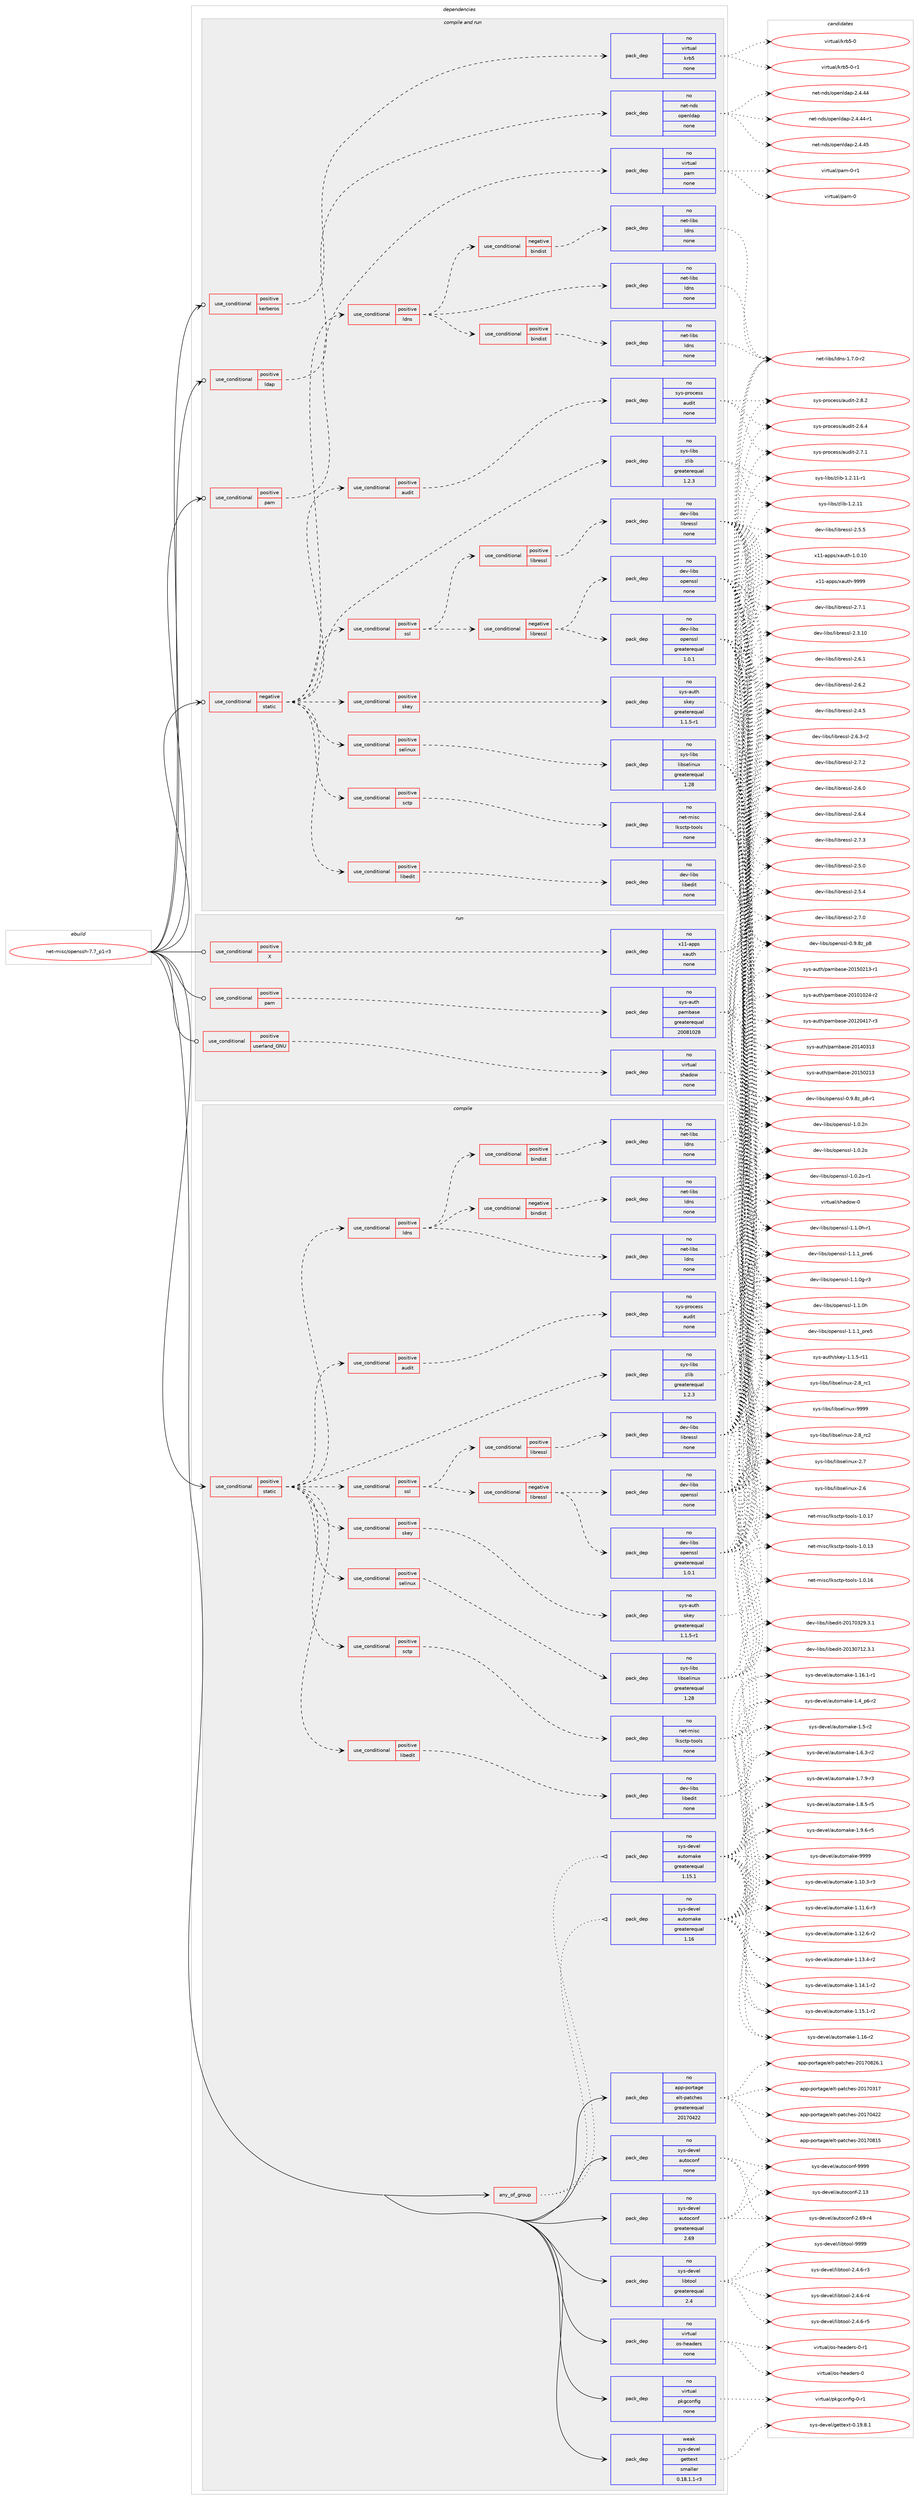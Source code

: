 digraph prolog {

# *************
# Graph options
# *************

newrank=true;
concentrate=true;
compound=true;
graph [rankdir=LR,fontname=Helvetica,fontsize=10,ranksep=1.5];#, ranksep=2.5, nodesep=0.2];
edge  [arrowhead=vee];
node  [fontname=Helvetica,fontsize=10];

# **********
# The ebuild
# **********

subgraph cluster_leftcol {
color=gray;
rank=same;
label=<<i>ebuild</i>>;
id [label="net-misc/openssh-7.7_p1-r3", color=red, width=4, href="../net-misc/openssh-7.7_p1-r3.svg"];
}

# ****************
# The dependencies
# ****************

subgraph cluster_midcol {
color=gray;
label=<<i>dependencies</i>>;
subgraph cluster_compile {
fillcolor="#eeeeee";
style=filled;
label=<<i>compile</i>>;
subgraph any40 {
dependency1139 [label=<<TABLE BORDER="0" CELLBORDER="1" CELLSPACING="0" CELLPADDING="4"><TR><TD CELLPADDING="10">any_of_group</TD></TR></TABLE>>, shape=none, color=red];subgraph pack908 {
dependency1140 [label=<<TABLE BORDER="0" CELLBORDER="1" CELLSPACING="0" CELLPADDING="4" WIDTH="220"><TR><TD ROWSPAN="6" CELLPADDING="30">pack_dep</TD></TR><TR><TD WIDTH="110">no</TD></TR><TR><TD>sys-devel</TD></TR><TR><TD>automake</TD></TR><TR><TD>greaterequal</TD></TR><TR><TD>1.16</TD></TR></TABLE>>, shape=none, color=blue];
}
dependency1139:e -> dependency1140:w [weight=20,style="dotted",arrowhead="oinv"];
subgraph pack909 {
dependency1141 [label=<<TABLE BORDER="0" CELLBORDER="1" CELLSPACING="0" CELLPADDING="4" WIDTH="220"><TR><TD ROWSPAN="6" CELLPADDING="30">pack_dep</TD></TR><TR><TD WIDTH="110">no</TD></TR><TR><TD>sys-devel</TD></TR><TR><TD>automake</TD></TR><TR><TD>greaterequal</TD></TR><TR><TD>1.15.1</TD></TR></TABLE>>, shape=none, color=blue];
}
dependency1139:e -> dependency1141:w [weight=20,style="dotted",arrowhead="oinv"];
}
id:e -> dependency1139:w [weight=20,style="solid",arrowhead="vee"];
subgraph cond192 {
dependency1142 [label=<<TABLE BORDER="0" CELLBORDER="1" CELLSPACING="0" CELLPADDING="4"><TR><TD ROWSPAN="3" CELLPADDING="10">use_conditional</TD></TR><TR><TD>positive</TD></TR><TR><TD>static</TD></TR></TABLE>>, shape=none, color=red];
subgraph cond193 {
dependency1143 [label=<<TABLE BORDER="0" CELLBORDER="1" CELLSPACING="0" CELLPADDING="4"><TR><TD ROWSPAN="3" CELLPADDING="10">use_conditional</TD></TR><TR><TD>positive</TD></TR><TR><TD>audit</TD></TR></TABLE>>, shape=none, color=red];
subgraph pack910 {
dependency1144 [label=<<TABLE BORDER="0" CELLBORDER="1" CELLSPACING="0" CELLPADDING="4" WIDTH="220"><TR><TD ROWSPAN="6" CELLPADDING="30">pack_dep</TD></TR><TR><TD WIDTH="110">no</TD></TR><TR><TD>sys-process</TD></TR><TR><TD>audit</TD></TR><TR><TD>none</TD></TR><TR><TD></TD></TR></TABLE>>, shape=none, color=blue];
}
dependency1143:e -> dependency1144:w [weight=20,style="dashed",arrowhead="vee"];
}
dependency1142:e -> dependency1143:w [weight=20,style="dashed",arrowhead="vee"];
subgraph cond194 {
dependency1145 [label=<<TABLE BORDER="0" CELLBORDER="1" CELLSPACING="0" CELLPADDING="4"><TR><TD ROWSPAN="3" CELLPADDING="10">use_conditional</TD></TR><TR><TD>positive</TD></TR><TR><TD>ldns</TD></TR></TABLE>>, shape=none, color=red];
subgraph pack911 {
dependency1146 [label=<<TABLE BORDER="0" CELLBORDER="1" CELLSPACING="0" CELLPADDING="4" WIDTH="220"><TR><TD ROWSPAN="6" CELLPADDING="30">pack_dep</TD></TR><TR><TD WIDTH="110">no</TD></TR><TR><TD>net-libs</TD></TR><TR><TD>ldns</TD></TR><TR><TD>none</TD></TR><TR><TD></TD></TR></TABLE>>, shape=none, color=blue];
}
dependency1145:e -> dependency1146:w [weight=20,style="dashed",arrowhead="vee"];
subgraph cond195 {
dependency1147 [label=<<TABLE BORDER="0" CELLBORDER="1" CELLSPACING="0" CELLPADDING="4"><TR><TD ROWSPAN="3" CELLPADDING="10">use_conditional</TD></TR><TR><TD>negative</TD></TR><TR><TD>bindist</TD></TR></TABLE>>, shape=none, color=red];
subgraph pack912 {
dependency1148 [label=<<TABLE BORDER="0" CELLBORDER="1" CELLSPACING="0" CELLPADDING="4" WIDTH="220"><TR><TD ROWSPAN="6" CELLPADDING="30">pack_dep</TD></TR><TR><TD WIDTH="110">no</TD></TR><TR><TD>net-libs</TD></TR><TR><TD>ldns</TD></TR><TR><TD>none</TD></TR><TR><TD></TD></TR></TABLE>>, shape=none, color=blue];
}
dependency1147:e -> dependency1148:w [weight=20,style="dashed",arrowhead="vee"];
}
dependency1145:e -> dependency1147:w [weight=20,style="dashed",arrowhead="vee"];
subgraph cond196 {
dependency1149 [label=<<TABLE BORDER="0" CELLBORDER="1" CELLSPACING="0" CELLPADDING="4"><TR><TD ROWSPAN="3" CELLPADDING="10">use_conditional</TD></TR><TR><TD>positive</TD></TR><TR><TD>bindist</TD></TR></TABLE>>, shape=none, color=red];
subgraph pack913 {
dependency1150 [label=<<TABLE BORDER="0" CELLBORDER="1" CELLSPACING="0" CELLPADDING="4" WIDTH="220"><TR><TD ROWSPAN="6" CELLPADDING="30">pack_dep</TD></TR><TR><TD WIDTH="110">no</TD></TR><TR><TD>net-libs</TD></TR><TR><TD>ldns</TD></TR><TR><TD>none</TD></TR><TR><TD></TD></TR></TABLE>>, shape=none, color=blue];
}
dependency1149:e -> dependency1150:w [weight=20,style="dashed",arrowhead="vee"];
}
dependency1145:e -> dependency1149:w [weight=20,style="dashed",arrowhead="vee"];
}
dependency1142:e -> dependency1145:w [weight=20,style="dashed",arrowhead="vee"];
subgraph cond197 {
dependency1151 [label=<<TABLE BORDER="0" CELLBORDER="1" CELLSPACING="0" CELLPADDING="4"><TR><TD ROWSPAN="3" CELLPADDING="10">use_conditional</TD></TR><TR><TD>positive</TD></TR><TR><TD>libedit</TD></TR></TABLE>>, shape=none, color=red];
subgraph pack914 {
dependency1152 [label=<<TABLE BORDER="0" CELLBORDER="1" CELLSPACING="0" CELLPADDING="4" WIDTH="220"><TR><TD ROWSPAN="6" CELLPADDING="30">pack_dep</TD></TR><TR><TD WIDTH="110">no</TD></TR><TR><TD>dev-libs</TD></TR><TR><TD>libedit</TD></TR><TR><TD>none</TD></TR><TR><TD></TD></TR></TABLE>>, shape=none, color=blue];
}
dependency1151:e -> dependency1152:w [weight=20,style="dashed",arrowhead="vee"];
}
dependency1142:e -> dependency1151:w [weight=20,style="dashed",arrowhead="vee"];
subgraph cond198 {
dependency1153 [label=<<TABLE BORDER="0" CELLBORDER="1" CELLSPACING="0" CELLPADDING="4"><TR><TD ROWSPAN="3" CELLPADDING="10">use_conditional</TD></TR><TR><TD>positive</TD></TR><TR><TD>sctp</TD></TR></TABLE>>, shape=none, color=red];
subgraph pack915 {
dependency1154 [label=<<TABLE BORDER="0" CELLBORDER="1" CELLSPACING="0" CELLPADDING="4" WIDTH="220"><TR><TD ROWSPAN="6" CELLPADDING="30">pack_dep</TD></TR><TR><TD WIDTH="110">no</TD></TR><TR><TD>net-misc</TD></TR><TR><TD>lksctp-tools</TD></TR><TR><TD>none</TD></TR><TR><TD></TD></TR></TABLE>>, shape=none, color=blue];
}
dependency1153:e -> dependency1154:w [weight=20,style="dashed",arrowhead="vee"];
}
dependency1142:e -> dependency1153:w [weight=20,style="dashed",arrowhead="vee"];
subgraph cond199 {
dependency1155 [label=<<TABLE BORDER="0" CELLBORDER="1" CELLSPACING="0" CELLPADDING="4"><TR><TD ROWSPAN="3" CELLPADDING="10">use_conditional</TD></TR><TR><TD>positive</TD></TR><TR><TD>selinux</TD></TR></TABLE>>, shape=none, color=red];
subgraph pack916 {
dependency1156 [label=<<TABLE BORDER="0" CELLBORDER="1" CELLSPACING="0" CELLPADDING="4" WIDTH="220"><TR><TD ROWSPAN="6" CELLPADDING="30">pack_dep</TD></TR><TR><TD WIDTH="110">no</TD></TR><TR><TD>sys-libs</TD></TR><TR><TD>libselinux</TD></TR><TR><TD>greaterequal</TD></TR><TR><TD>1.28</TD></TR></TABLE>>, shape=none, color=blue];
}
dependency1155:e -> dependency1156:w [weight=20,style="dashed",arrowhead="vee"];
}
dependency1142:e -> dependency1155:w [weight=20,style="dashed",arrowhead="vee"];
subgraph cond200 {
dependency1157 [label=<<TABLE BORDER="0" CELLBORDER="1" CELLSPACING="0" CELLPADDING="4"><TR><TD ROWSPAN="3" CELLPADDING="10">use_conditional</TD></TR><TR><TD>positive</TD></TR><TR><TD>skey</TD></TR></TABLE>>, shape=none, color=red];
subgraph pack917 {
dependency1158 [label=<<TABLE BORDER="0" CELLBORDER="1" CELLSPACING="0" CELLPADDING="4" WIDTH="220"><TR><TD ROWSPAN="6" CELLPADDING="30">pack_dep</TD></TR><TR><TD WIDTH="110">no</TD></TR><TR><TD>sys-auth</TD></TR><TR><TD>skey</TD></TR><TR><TD>greaterequal</TD></TR><TR><TD>1.1.5-r1</TD></TR></TABLE>>, shape=none, color=blue];
}
dependency1157:e -> dependency1158:w [weight=20,style="dashed",arrowhead="vee"];
}
dependency1142:e -> dependency1157:w [weight=20,style="dashed",arrowhead="vee"];
subgraph cond201 {
dependency1159 [label=<<TABLE BORDER="0" CELLBORDER="1" CELLSPACING="0" CELLPADDING="4"><TR><TD ROWSPAN="3" CELLPADDING="10">use_conditional</TD></TR><TR><TD>positive</TD></TR><TR><TD>ssl</TD></TR></TABLE>>, shape=none, color=red];
subgraph cond202 {
dependency1160 [label=<<TABLE BORDER="0" CELLBORDER="1" CELLSPACING="0" CELLPADDING="4"><TR><TD ROWSPAN="3" CELLPADDING="10">use_conditional</TD></TR><TR><TD>negative</TD></TR><TR><TD>libressl</TD></TR></TABLE>>, shape=none, color=red];
subgraph pack918 {
dependency1161 [label=<<TABLE BORDER="0" CELLBORDER="1" CELLSPACING="0" CELLPADDING="4" WIDTH="220"><TR><TD ROWSPAN="6" CELLPADDING="30">pack_dep</TD></TR><TR><TD WIDTH="110">no</TD></TR><TR><TD>dev-libs</TD></TR><TR><TD>openssl</TD></TR><TR><TD>greaterequal</TD></TR><TR><TD>1.0.1</TD></TR></TABLE>>, shape=none, color=blue];
}
dependency1160:e -> dependency1161:w [weight=20,style="dashed",arrowhead="vee"];
subgraph pack919 {
dependency1162 [label=<<TABLE BORDER="0" CELLBORDER="1" CELLSPACING="0" CELLPADDING="4" WIDTH="220"><TR><TD ROWSPAN="6" CELLPADDING="30">pack_dep</TD></TR><TR><TD WIDTH="110">no</TD></TR><TR><TD>dev-libs</TD></TR><TR><TD>openssl</TD></TR><TR><TD>none</TD></TR><TR><TD></TD></TR></TABLE>>, shape=none, color=blue];
}
dependency1160:e -> dependency1162:w [weight=20,style="dashed",arrowhead="vee"];
}
dependency1159:e -> dependency1160:w [weight=20,style="dashed",arrowhead="vee"];
subgraph cond203 {
dependency1163 [label=<<TABLE BORDER="0" CELLBORDER="1" CELLSPACING="0" CELLPADDING="4"><TR><TD ROWSPAN="3" CELLPADDING="10">use_conditional</TD></TR><TR><TD>positive</TD></TR><TR><TD>libressl</TD></TR></TABLE>>, shape=none, color=red];
subgraph pack920 {
dependency1164 [label=<<TABLE BORDER="0" CELLBORDER="1" CELLSPACING="0" CELLPADDING="4" WIDTH="220"><TR><TD ROWSPAN="6" CELLPADDING="30">pack_dep</TD></TR><TR><TD WIDTH="110">no</TD></TR><TR><TD>dev-libs</TD></TR><TR><TD>libressl</TD></TR><TR><TD>none</TD></TR><TR><TD></TD></TR></TABLE>>, shape=none, color=blue];
}
dependency1163:e -> dependency1164:w [weight=20,style="dashed",arrowhead="vee"];
}
dependency1159:e -> dependency1163:w [weight=20,style="dashed",arrowhead="vee"];
}
dependency1142:e -> dependency1159:w [weight=20,style="dashed",arrowhead="vee"];
subgraph pack921 {
dependency1165 [label=<<TABLE BORDER="0" CELLBORDER="1" CELLSPACING="0" CELLPADDING="4" WIDTH="220"><TR><TD ROWSPAN="6" CELLPADDING="30">pack_dep</TD></TR><TR><TD WIDTH="110">no</TD></TR><TR><TD>sys-libs</TD></TR><TR><TD>zlib</TD></TR><TR><TD>greaterequal</TD></TR><TR><TD>1.2.3</TD></TR></TABLE>>, shape=none, color=blue];
}
dependency1142:e -> dependency1165:w [weight=20,style="dashed",arrowhead="vee"];
}
id:e -> dependency1142:w [weight=20,style="solid",arrowhead="vee"];
subgraph pack922 {
dependency1166 [label=<<TABLE BORDER="0" CELLBORDER="1" CELLSPACING="0" CELLPADDING="4" WIDTH="220"><TR><TD ROWSPAN="6" CELLPADDING="30">pack_dep</TD></TR><TR><TD WIDTH="110">no</TD></TR><TR><TD>app-portage</TD></TR><TR><TD>elt-patches</TD></TR><TR><TD>greaterequal</TD></TR><TR><TD>20170422</TD></TR></TABLE>>, shape=none, color=blue];
}
id:e -> dependency1166:w [weight=20,style="solid",arrowhead="vee"];
subgraph pack923 {
dependency1167 [label=<<TABLE BORDER="0" CELLBORDER="1" CELLSPACING="0" CELLPADDING="4" WIDTH="220"><TR><TD ROWSPAN="6" CELLPADDING="30">pack_dep</TD></TR><TR><TD WIDTH="110">no</TD></TR><TR><TD>sys-devel</TD></TR><TR><TD>autoconf</TD></TR><TR><TD>greaterequal</TD></TR><TR><TD>2.69</TD></TR></TABLE>>, shape=none, color=blue];
}
id:e -> dependency1167:w [weight=20,style="solid",arrowhead="vee"];
subgraph pack924 {
dependency1168 [label=<<TABLE BORDER="0" CELLBORDER="1" CELLSPACING="0" CELLPADDING="4" WIDTH="220"><TR><TD ROWSPAN="6" CELLPADDING="30">pack_dep</TD></TR><TR><TD WIDTH="110">no</TD></TR><TR><TD>sys-devel</TD></TR><TR><TD>autoconf</TD></TR><TR><TD>none</TD></TR><TR><TD></TD></TR></TABLE>>, shape=none, color=blue];
}
id:e -> dependency1168:w [weight=20,style="solid",arrowhead="vee"];
subgraph pack925 {
dependency1169 [label=<<TABLE BORDER="0" CELLBORDER="1" CELLSPACING="0" CELLPADDING="4" WIDTH="220"><TR><TD ROWSPAN="6" CELLPADDING="30">pack_dep</TD></TR><TR><TD WIDTH="110">no</TD></TR><TR><TD>sys-devel</TD></TR><TR><TD>libtool</TD></TR><TR><TD>greaterequal</TD></TR><TR><TD>2.4</TD></TR></TABLE>>, shape=none, color=blue];
}
id:e -> dependency1169:w [weight=20,style="solid",arrowhead="vee"];
subgraph pack926 {
dependency1170 [label=<<TABLE BORDER="0" CELLBORDER="1" CELLSPACING="0" CELLPADDING="4" WIDTH="220"><TR><TD ROWSPAN="6" CELLPADDING="30">pack_dep</TD></TR><TR><TD WIDTH="110">no</TD></TR><TR><TD>virtual</TD></TR><TR><TD>os-headers</TD></TR><TR><TD>none</TD></TR><TR><TD></TD></TR></TABLE>>, shape=none, color=blue];
}
id:e -> dependency1170:w [weight=20,style="solid",arrowhead="vee"];
subgraph pack927 {
dependency1171 [label=<<TABLE BORDER="0" CELLBORDER="1" CELLSPACING="0" CELLPADDING="4" WIDTH="220"><TR><TD ROWSPAN="6" CELLPADDING="30">pack_dep</TD></TR><TR><TD WIDTH="110">no</TD></TR><TR><TD>virtual</TD></TR><TR><TD>pkgconfig</TD></TR><TR><TD>none</TD></TR><TR><TD></TD></TR></TABLE>>, shape=none, color=blue];
}
id:e -> dependency1171:w [weight=20,style="solid",arrowhead="vee"];
subgraph pack928 {
dependency1172 [label=<<TABLE BORDER="0" CELLBORDER="1" CELLSPACING="0" CELLPADDING="4" WIDTH="220"><TR><TD ROWSPAN="6" CELLPADDING="30">pack_dep</TD></TR><TR><TD WIDTH="110">weak</TD></TR><TR><TD>sys-devel</TD></TR><TR><TD>gettext</TD></TR><TR><TD>smaller</TD></TR><TR><TD>0.18.1.1-r3</TD></TR></TABLE>>, shape=none, color=blue];
}
id:e -> dependency1172:w [weight=20,style="solid",arrowhead="vee"];
}
subgraph cluster_compileandrun {
fillcolor="#eeeeee";
style=filled;
label=<<i>compile and run</i>>;
subgraph cond204 {
dependency1173 [label=<<TABLE BORDER="0" CELLBORDER="1" CELLSPACING="0" CELLPADDING="4"><TR><TD ROWSPAN="3" CELLPADDING="10">use_conditional</TD></TR><TR><TD>negative</TD></TR><TR><TD>static</TD></TR></TABLE>>, shape=none, color=red];
subgraph cond205 {
dependency1174 [label=<<TABLE BORDER="0" CELLBORDER="1" CELLSPACING="0" CELLPADDING="4"><TR><TD ROWSPAN="3" CELLPADDING="10">use_conditional</TD></TR><TR><TD>positive</TD></TR><TR><TD>audit</TD></TR></TABLE>>, shape=none, color=red];
subgraph pack929 {
dependency1175 [label=<<TABLE BORDER="0" CELLBORDER="1" CELLSPACING="0" CELLPADDING="4" WIDTH="220"><TR><TD ROWSPAN="6" CELLPADDING="30">pack_dep</TD></TR><TR><TD WIDTH="110">no</TD></TR><TR><TD>sys-process</TD></TR><TR><TD>audit</TD></TR><TR><TD>none</TD></TR><TR><TD></TD></TR></TABLE>>, shape=none, color=blue];
}
dependency1174:e -> dependency1175:w [weight=20,style="dashed",arrowhead="vee"];
}
dependency1173:e -> dependency1174:w [weight=20,style="dashed",arrowhead="vee"];
subgraph cond206 {
dependency1176 [label=<<TABLE BORDER="0" CELLBORDER="1" CELLSPACING="0" CELLPADDING="4"><TR><TD ROWSPAN="3" CELLPADDING="10">use_conditional</TD></TR><TR><TD>positive</TD></TR><TR><TD>ldns</TD></TR></TABLE>>, shape=none, color=red];
subgraph pack930 {
dependency1177 [label=<<TABLE BORDER="0" CELLBORDER="1" CELLSPACING="0" CELLPADDING="4" WIDTH="220"><TR><TD ROWSPAN="6" CELLPADDING="30">pack_dep</TD></TR><TR><TD WIDTH="110">no</TD></TR><TR><TD>net-libs</TD></TR><TR><TD>ldns</TD></TR><TR><TD>none</TD></TR><TR><TD></TD></TR></TABLE>>, shape=none, color=blue];
}
dependency1176:e -> dependency1177:w [weight=20,style="dashed",arrowhead="vee"];
subgraph cond207 {
dependency1178 [label=<<TABLE BORDER="0" CELLBORDER="1" CELLSPACING="0" CELLPADDING="4"><TR><TD ROWSPAN="3" CELLPADDING="10">use_conditional</TD></TR><TR><TD>negative</TD></TR><TR><TD>bindist</TD></TR></TABLE>>, shape=none, color=red];
subgraph pack931 {
dependency1179 [label=<<TABLE BORDER="0" CELLBORDER="1" CELLSPACING="0" CELLPADDING="4" WIDTH="220"><TR><TD ROWSPAN="6" CELLPADDING="30">pack_dep</TD></TR><TR><TD WIDTH="110">no</TD></TR><TR><TD>net-libs</TD></TR><TR><TD>ldns</TD></TR><TR><TD>none</TD></TR><TR><TD></TD></TR></TABLE>>, shape=none, color=blue];
}
dependency1178:e -> dependency1179:w [weight=20,style="dashed",arrowhead="vee"];
}
dependency1176:e -> dependency1178:w [weight=20,style="dashed",arrowhead="vee"];
subgraph cond208 {
dependency1180 [label=<<TABLE BORDER="0" CELLBORDER="1" CELLSPACING="0" CELLPADDING="4"><TR><TD ROWSPAN="3" CELLPADDING="10">use_conditional</TD></TR><TR><TD>positive</TD></TR><TR><TD>bindist</TD></TR></TABLE>>, shape=none, color=red];
subgraph pack932 {
dependency1181 [label=<<TABLE BORDER="0" CELLBORDER="1" CELLSPACING="0" CELLPADDING="4" WIDTH="220"><TR><TD ROWSPAN="6" CELLPADDING="30">pack_dep</TD></TR><TR><TD WIDTH="110">no</TD></TR><TR><TD>net-libs</TD></TR><TR><TD>ldns</TD></TR><TR><TD>none</TD></TR><TR><TD></TD></TR></TABLE>>, shape=none, color=blue];
}
dependency1180:e -> dependency1181:w [weight=20,style="dashed",arrowhead="vee"];
}
dependency1176:e -> dependency1180:w [weight=20,style="dashed",arrowhead="vee"];
}
dependency1173:e -> dependency1176:w [weight=20,style="dashed",arrowhead="vee"];
subgraph cond209 {
dependency1182 [label=<<TABLE BORDER="0" CELLBORDER="1" CELLSPACING="0" CELLPADDING="4"><TR><TD ROWSPAN="3" CELLPADDING="10">use_conditional</TD></TR><TR><TD>positive</TD></TR><TR><TD>libedit</TD></TR></TABLE>>, shape=none, color=red];
subgraph pack933 {
dependency1183 [label=<<TABLE BORDER="0" CELLBORDER="1" CELLSPACING="0" CELLPADDING="4" WIDTH="220"><TR><TD ROWSPAN="6" CELLPADDING="30">pack_dep</TD></TR><TR><TD WIDTH="110">no</TD></TR><TR><TD>dev-libs</TD></TR><TR><TD>libedit</TD></TR><TR><TD>none</TD></TR><TR><TD></TD></TR></TABLE>>, shape=none, color=blue];
}
dependency1182:e -> dependency1183:w [weight=20,style="dashed",arrowhead="vee"];
}
dependency1173:e -> dependency1182:w [weight=20,style="dashed",arrowhead="vee"];
subgraph cond210 {
dependency1184 [label=<<TABLE BORDER="0" CELLBORDER="1" CELLSPACING="0" CELLPADDING="4"><TR><TD ROWSPAN="3" CELLPADDING="10">use_conditional</TD></TR><TR><TD>positive</TD></TR><TR><TD>sctp</TD></TR></TABLE>>, shape=none, color=red];
subgraph pack934 {
dependency1185 [label=<<TABLE BORDER="0" CELLBORDER="1" CELLSPACING="0" CELLPADDING="4" WIDTH="220"><TR><TD ROWSPAN="6" CELLPADDING="30">pack_dep</TD></TR><TR><TD WIDTH="110">no</TD></TR><TR><TD>net-misc</TD></TR><TR><TD>lksctp-tools</TD></TR><TR><TD>none</TD></TR><TR><TD></TD></TR></TABLE>>, shape=none, color=blue];
}
dependency1184:e -> dependency1185:w [weight=20,style="dashed",arrowhead="vee"];
}
dependency1173:e -> dependency1184:w [weight=20,style="dashed",arrowhead="vee"];
subgraph cond211 {
dependency1186 [label=<<TABLE BORDER="0" CELLBORDER="1" CELLSPACING="0" CELLPADDING="4"><TR><TD ROWSPAN="3" CELLPADDING="10">use_conditional</TD></TR><TR><TD>positive</TD></TR><TR><TD>selinux</TD></TR></TABLE>>, shape=none, color=red];
subgraph pack935 {
dependency1187 [label=<<TABLE BORDER="0" CELLBORDER="1" CELLSPACING="0" CELLPADDING="4" WIDTH="220"><TR><TD ROWSPAN="6" CELLPADDING="30">pack_dep</TD></TR><TR><TD WIDTH="110">no</TD></TR><TR><TD>sys-libs</TD></TR><TR><TD>libselinux</TD></TR><TR><TD>greaterequal</TD></TR><TR><TD>1.28</TD></TR></TABLE>>, shape=none, color=blue];
}
dependency1186:e -> dependency1187:w [weight=20,style="dashed",arrowhead="vee"];
}
dependency1173:e -> dependency1186:w [weight=20,style="dashed",arrowhead="vee"];
subgraph cond212 {
dependency1188 [label=<<TABLE BORDER="0" CELLBORDER="1" CELLSPACING="0" CELLPADDING="4"><TR><TD ROWSPAN="3" CELLPADDING="10">use_conditional</TD></TR><TR><TD>positive</TD></TR><TR><TD>skey</TD></TR></TABLE>>, shape=none, color=red];
subgraph pack936 {
dependency1189 [label=<<TABLE BORDER="0" CELLBORDER="1" CELLSPACING="0" CELLPADDING="4" WIDTH="220"><TR><TD ROWSPAN="6" CELLPADDING="30">pack_dep</TD></TR><TR><TD WIDTH="110">no</TD></TR><TR><TD>sys-auth</TD></TR><TR><TD>skey</TD></TR><TR><TD>greaterequal</TD></TR><TR><TD>1.1.5-r1</TD></TR></TABLE>>, shape=none, color=blue];
}
dependency1188:e -> dependency1189:w [weight=20,style="dashed",arrowhead="vee"];
}
dependency1173:e -> dependency1188:w [weight=20,style="dashed",arrowhead="vee"];
subgraph cond213 {
dependency1190 [label=<<TABLE BORDER="0" CELLBORDER="1" CELLSPACING="0" CELLPADDING="4"><TR><TD ROWSPAN="3" CELLPADDING="10">use_conditional</TD></TR><TR><TD>positive</TD></TR><TR><TD>ssl</TD></TR></TABLE>>, shape=none, color=red];
subgraph cond214 {
dependency1191 [label=<<TABLE BORDER="0" CELLBORDER="1" CELLSPACING="0" CELLPADDING="4"><TR><TD ROWSPAN="3" CELLPADDING="10">use_conditional</TD></TR><TR><TD>negative</TD></TR><TR><TD>libressl</TD></TR></TABLE>>, shape=none, color=red];
subgraph pack937 {
dependency1192 [label=<<TABLE BORDER="0" CELLBORDER="1" CELLSPACING="0" CELLPADDING="4" WIDTH="220"><TR><TD ROWSPAN="6" CELLPADDING="30">pack_dep</TD></TR><TR><TD WIDTH="110">no</TD></TR><TR><TD>dev-libs</TD></TR><TR><TD>openssl</TD></TR><TR><TD>greaterequal</TD></TR><TR><TD>1.0.1</TD></TR></TABLE>>, shape=none, color=blue];
}
dependency1191:e -> dependency1192:w [weight=20,style="dashed",arrowhead="vee"];
subgraph pack938 {
dependency1193 [label=<<TABLE BORDER="0" CELLBORDER="1" CELLSPACING="0" CELLPADDING="4" WIDTH="220"><TR><TD ROWSPAN="6" CELLPADDING="30">pack_dep</TD></TR><TR><TD WIDTH="110">no</TD></TR><TR><TD>dev-libs</TD></TR><TR><TD>openssl</TD></TR><TR><TD>none</TD></TR><TR><TD></TD></TR></TABLE>>, shape=none, color=blue];
}
dependency1191:e -> dependency1193:w [weight=20,style="dashed",arrowhead="vee"];
}
dependency1190:e -> dependency1191:w [weight=20,style="dashed",arrowhead="vee"];
subgraph cond215 {
dependency1194 [label=<<TABLE BORDER="0" CELLBORDER="1" CELLSPACING="0" CELLPADDING="4"><TR><TD ROWSPAN="3" CELLPADDING="10">use_conditional</TD></TR><TR><TD>positive</TD></TR><TR><TD>libressl</TD></TR></TABLE>>, shape=none, color=red];
subgraph pack939 {
dependency1195 [label=<<TABLE BORDER="0" CELLBORDER="1" CELLSPACING="0" CELLPADDING="4" WIDTH="220"><TR><TD ROWSPAN="6" CELLPADDING="30">pack_dep</TD></TR><TR><TD WIDTH="110">no</TD></TR><TR><TD>dev-libs</TD></TR><TR><TD>libressl</TD></TR><TR><TD>none</TD></TR><TR><TD></TD></TR></TABLE>>, shape=none, color=blue];
}
dependency1194:e -> dependency1195:w [weight=20,style="dashed",arrowhead="vee"];
}
dependency1190:e -> dependency1194:w [weight=20,style="dashed",arrowhead="vee"];
}
dependency1173:e -> dependency1190:w [weight=20,style="dashed",arrowhead="vee"];
subgraph pack940 {
dependency1196 [label=<<TABLE BORDER="0" CELLBORDER="1" CELLSPACING="0" CELLPADDING="4" WIDTH="220"><TR><TD ROWSPAN="6" CELLPADDING="30">pack_dep</TD></TR><TR><TD WIDTH="110">no</TD></TR><TR><TD>sys-libs</TD></TR><TR><TD>zlib</TD></TR><TR><TD>greaterequal</TD></TR><TR><TD>1.2.3</TD></TR></TABLE>>, shape=none, color=blue];
}
dependency1173:e -> dependency1196:w [weight=20,style="dashed",arrowhead="vee"];
}
id:e -> dependency1173:w [weight=20,style="solid",arrowhead="odotvee"];
subgraph cond216 {
dependency1197 [label=<<TABLE BORDER="0" CELLBORDER="1" CELLSPACING="0" CELLPADDING="4"><TR><TD ROWSPAN="3" CELLPADDING="10">use_conditional</TD></TR><TR><TD>positive</TD></TR><TR><TD>kerberos</TD></TR></TABLE>>, shape=none, color=red];
subgraph pack941 {
dependency1198 [label=<<TABLE BORDER="0" CELLBORDER="1" CELLSPACING="0" CELLPADDING="4" WIDTH="220"><TR><TD ROWSPAN="6" CELLPADDING="30">pack_dep</TD></TR><TR><TD WIDTH="110">no</TD></TR><TR><TD>virtual</TD></TR><TR><TD>krb5</TD></TR><TR><TD>none</TD></TR><TR><TD></TD></TR></TABLE>>, shape=none, color=blue];
}
dependency1197:e -> dependency1198:w [weight=20,style="dashed",arrowhead="vee"];
}
id:e -> dependency1197:w [weight=20,style="solid",arrowhead="odotvee"];
subgraph cond217 {
dependency1199 [label=<<TABLE BORDER="0" CELLBORDER="1" CELLSPACING="0" CELLPADDING="4"><TR><TD ROWSPAN="3" CELLPADDING="10">use_conditional</TD></TR><TR><TD>positive</TD></TR><TR><TD>ldap</TD></TR></TABLE>>, shape=none, color=red];
subgraph pack942 {
dependency1200 [label=<<TABLE BORDER="0" CELLBORDER="1" CELLSPACING="0" CELLPADDING="4" WIDTH="220"><TR><TD ROWSPAN="6" CELLPADDING="30">pack_dep</TD></TR><TR><TD WIDTH="110">no</TD></TR><TR><TD>net-nds</TD></TR><TR><TD>openldap</TD></TR><TR><TD>none</TD></TR><TR><TD></TD></TR></TABLE>>, shape=none, color=blue];
}
dependency1199:e -> dependency1200:w [weight=20,style="dashed",arrowhead="vee"];
}
id:e -> dependency1199:w [weight=20,style="solid",arrowhead="odotvee"];
subgraph cond218 {
dependency1201 [label=<<TABLE BORDER="0" CELLBORDER="1" CELLSPACING="0" CELLPADDING="4"><TR><TD ROWSPAN="3" CELLPADDING="10">use_conditional</TD></TR><TR><TD>positive</TD></TR><TR><TD>pam</TD></TR></TABLE>>, shape=none, color=red];
subgraph pack943 {
dependency1202 [label=<<TABLE BORDER="0" CELLBORDER="1" CELLSPACING="0" CELLPADDING="4" WIDTH="220"><TR><TD ROWSPAN="6" CELLPADDING="30">pack_dep</TD></TR><TR><TD WIDTH="110">no</TD></TR><TR><TD>virtual</TD></TR><TR><TD>pam</TD></TR><TR><TD>none</TD></TR><TR><TD></TD></TR></TABLE>>, shape=none, color=blue];
}
dependency1201:e -> dependency1202:w [weight=20,style="dashed",arrowhead="vee"];
}
id:e -> dependency1201:w [weight=20,style="solid",arrowhead="odotvee"];
}
subgraph cluster_run {
fillcolor="#eeeeee";
style=filled;
label=<<i>run</i>>;
subgraph cond219 {
dependency1203 [label=<<TABLE BORDER="0" CELLBORDER="1" CELLSPACING="0" CELLPADDING="4"><TR><TD ROWSPAN="3" CELLPADDING="10">use_conditional</TD></TR><TR><TD>positive</TD></TR><TR><TD>X</TD></TR></TABLE>>, shape=none, color=red];
subgraph pack944 {
dependency1204 [label=<<TABLE BORDER="0" CELLBORDER="1" CELLSPACING="0" CELLPADDING="4" WIDTH="220"><TR><TD ROWSPAN="6" CELLPADDING="30">pack_dep</TD></TR><TR><TD WIDTH="110">no</TD></TR><TR><TD>x11-apps</TD></TR><TR><TD>xauth</TD></TR><TR><TD>none</TD></TR><TR><TD></TD></TR></TABLE>>, shape=none, color=blue];
}
dependency1203:e -> dependency1204:w [weight=20,style="dashed",arrowhead="vee"];
}
id:e -> dependency1203:w [weight=20,style="solid",arrowhead="odot"];
subgraph cond220 {
dependency1205 [label=<<TABLE BORDER="0" CELLBORDER="1" CELLSPACING="0" CELLPADDING="4"><TR><TD ROWSPAN="3" CELLPADDING="10">use_conditional</TD></TR><TR><TD>positive</TD></TR><TR><TD>pam</TD></TR></TABLE>>, shape=none, color=red];
subgraph pack945 {
dependency1206 [label=<<TABLE BORDER="0" CELLBORDER="1" CELLSPACING="0" CELLPADDING="4" WIDTH="220"><TR><TD ROWSPAN="6" CELLPADDING="30">pack_dep</TD></TR><TR><TD WIDTH="110">no</TD></TR><TR><TD>sys-auth</TD></TR><TR><TD>pambase</TD></TR><TR><TD>greaterequal</TD></TR><TR><TD>20081028</TD></TR></TABLE>>, shape=none, color=blue];
}
dependency1205:e -> dependency1206:w [weight=20,style="dashed",arrowhead="vee"];
}
id:e -> dependency1205:w [weight=20,style="solid",arrowhead="odot"];
subgraph cond221 {
dependency1207 [label=<<TABLE BORDER="0" CELLBORDER="1" CELLSPACING="0" CELLPADDING="4"><TR><TD ROWSPAN="3" CELLPADDING="10">use_conditional</TD></TR><TR><TD>positive</TD></TR><TR><TD>userland_GNU</TD></TR></TABLE>>, shape=none, color=red];
subgraph pack946 {
dependency1208 [label=<<TABLE BORDER="0" CELLBORDER="1" CELLSPACING="0" CELLPADDING="4" WIDTH="220"><TR><TD ROWSPAN="6" CELLPADDING="30">pack_dep</TD></TR><TR><TD WIDTH="110">no</TD></TR><TR><TD>virtual</TD></TR><TR><TD>shadow</TD></TR><TR><TD>none</TD></TR><TR><TD></TD></TR></TABLE>>, shape=none, color=blue];
}
dependency1207:e -> dependency1208:w [weight=20,style="dashed",arrowhead="vee"];
}
id:e -> dependency1207:w [weight=20,style="solid",arrowhead="odot"];
}
}

# **************
# The candidates
# **************

subgraph cluster_choices {
rank=same;
color=gray;
label=<<i>candidates</i>>;

subgraph choice908 {
color=black;
nodesep=1;
choice11512111545100101118101108479711711611110997107101454946494846514511451 [label="sys-devel/automake-1.10.3-r3", color=red, width=4,href="../sys-devel/automake-1.10.3-r3.svg"];
choice11512111545100101118101108479711711611110997107101454946494946544511451 [label="sys-devel/automake-1.11.6-r3", color=red, width=4,href="../sys-devel/automake-1.11.6-r3.svg"];
choice11512111545100101118101108479711711611110997107101454946495046544511450 [label="sys-devel/automake-1.12.6-r2", color=red, width=4,href="../sys-devel/automake-1.12.6-r2.svg"];
choice11512111545100101118101108479711711611110997107101454946495146524511450 [label="sys-devel/automake-1.13.4-r2", color=red, width=4,href="../sys-devel/automake-1.13.4-r2.svg"];
choice11512111545100101118101108479711711611110997107101454946495246494511450 [label="sys-devel/automake-1.14.1-r2", color=red, width=4,href="../sys-devel/automake-1.14.1-r2.svg"];
choice11512111545100101118101108479711711611110997107101454946495346494511450 [label="sys-devel/automake-1.15.1-r2", color=red, width=4,href="../sys-devel/automake-1.15.1-r2.svg"];
choice1151211154510010111810110847971171161111099710710145494649544511450 [label="sys-devel/automake-1.16-r2", color=red, width=4,href="../sys-devel/automake-1.16-r2.svg"];
choice11512111545100101118101108479711711611110997107101454946495446494511449 [label="sys-devel/automake-1.16.1-r1", color=red, width=4,href="../sys-devel/automake-1.16.1-r1.svg"];
choice115121115451001011181011084797117116111109971071014549465295112544511450 [label="sys-devel/automake-1.4_p6-r2", color=red, width=4,href="../sys-devel/automake-1.4_p6-r2.svg"];
choice11512111545100101118101108479711711611110997107101454946534511450 [label="sys-devel/automake-1.5-r2", color=red, width=4,href="../sys-devel/automake-1.5-r2.svg"];
choice115121115451001011181011084797117116111109971071014549465446514511450 [label="sys-devel/automake-1.6.3-r2", color=red, width=4,href="../sys-devel/automake-1.6.3-r2.svg"];
choice115121115451001011181011084797117116111109971071014549465546574511451 [label="sys-devel/automake-1.7.9-r3", color=red, width=4,href="../sys-devel/automake-1.7.9-r3.svg"];
choice115121115451001011181011084797117116111109971071014549465646534511453 [label="sys-devel/automake-1.8.5-r5", color=red, width=4,href="../sys-devel/automake-1.8.5-r5.svg"];
choice115121115451001011181011084797117116111109971071014549465746544511453 [label="sys-devel/automake-1.9.6-r5", color=red, width=4,href="../sys-devel/automake-1.9.6-r5.svg"];
choice115121115451001011181011084797117116111109971071014557575757 [label="sys-devel/automake-9999", color=red, width=4,href="../sys-devel/automake-9999.svg"];
dependency1140:e -> choice11512111545100101118101108479711711611110997107101454946494846514511451:w [style=dotted,weight="100"];
dependency1140:e -> choice11512111545100101118101108479711711611110997107101454946494946544511451:w [style=dotted,weight="100"];
dependency1140:e -> choice11512111545100101118101108479711711611110997107101454946495046544511450:w [style=dotted,weight="100"];
dependency1140:e -> choice11512111545100101118101108479711711611110997107101454946495146524511450:w [style=dotted,weight="100"];
dependency1140:e -> choice11512111545100101118101108479711711611110997107101454946495246494511450:w [style=dotted,weight="100"];
dependency1140:e -> choice11512111545100101118101108479711711611110997107101454946495346494511450:w [style=dotted,weight="100"];
dependency1140:e -> choice1151211154510010111810110847971171161111099710710145494649544511450:w [style=dotted,weight="100"];
dependency1140:e -> choice11512111545100101118101108479711711611110997107101454946495446494511449:w [style=dotted,weight="100"];
dependency1140:e -> choice115121115451001011181011084797117116111109971071014549465295112544511450:w [style=dotted,weight="100"];
dependency1140:e -> choice11512111545100101118101108479711711611110997107101454946534511450:w [style=dotted,weight="100"];
dependency1140:e -> choice115121115451001011181011084797117116111109971071014549465446514511450:w [style=dotted,weight="100"];
dependency1140:e -> choice115121115451001011181011084797117116111109971071014549465546574511451:w [style=dotted,weight="100"];
dependency1140:e -> choice115121115451001011181011084797117116111109971071014549465646534511453:w [style=dotted,weight="100"];
dependency1140:e -> choice115121115451001011181011084797117116111109971071014549465746544511453:w [style=dotted,weight="100"];
dependency1140:e -> choice115121115451001011181011084797117116111109971071014557575757:w [style=dotted,weight="100"];
}
subgraph choice909 {
color=black;
nodesep=1;
choice11512111545100101118101108479711711611110997107101454946494846514511451 [label="sys-devel/automake-1.10.3-r3", color=red, width=4,href="../sys-devel/automake-1.10.3-r3.svg"];
choice11512111545100101118101108479711711611110997107101454946494946544511451 [label="sys-devel/automake-1.11.6-r3", color=red, width=4,href="../sys-devel/automake-1.11.6-r3.svg"];
choice11512111545100101118101108479711711611110997107101454946495046544511450 [label="sys-devel/automake-1.12.6-r2", color=red, width=4,href="../sys-devel/automake-1.12.6-r2.svg"];
choice11512111545100101118101108479711711611110997107101454946495146524511450 [label="sys-devel/automake-1.13.4-r2", color=red, width=4,href="../sys-devel/automake-1.13.4-r2.svg"];
choice11512111545100101118101108479711711611110997107101454946495246494511450 [label="sys-devel/automake-1.14.1-r2", color=red, width=4,href="../sys-devel/automake-1.14.1-r2.svg"];
choice11512111545100101118101108479711711611110997107101454946495346494511450 [label="sys-devel/automake-1.15.1-r2", color=red, width=4,href="../sys-devel/automake-1.15.1-r2.svg"];
choice1151211154510010111810110847971171161111099710710145494649544511450 [label="sys-devel/automake-1.16-r2", color=red, width=4,href="../sys-devel/automake-1.16-r2.svg"];
choice11512111545100101118101108479711711611110997107101454946495446494511449 [label="sys-devel/automake-1.16.1-r1", color=red, width=4,href="../sys-devel/automake-1.16.1-r1.svg"];
choice115121115451001011181011084797117116111109971071014549465295112544511450 [label="sys-devel/automake-1.4_p6-r2", color=red, width=4,href="../sys-devel/automake-1.4_p6-r2.svg"];
choice11512111545100101118101108479711711611110997107101454946534511450 [label="sys-devel/automake-1.5-r2", color=red, width=4,href="../sys-devel/automake-1.5-r2.svg"];
choice115121115451001011181011084797117116111109971071014549465446514511450 [label="sys-devel/automake-1.6.3-r2", color=red, width=4,href="../sys-devel/automake-1.6.3-r2.svg"];
choice115121115451001011181011084797117116111109971071014549465546574511451 [label="sys-devel/automake-1.7.9-r3", color=red, width=4,href="../sys-devel/automake-1.7.9-r3.svg"];
choice115121115451001011181011084797117116111109971071014549465646534511453 [label="sys-devel/automake-1.8.5-r5", color=red, width=4,href="../sys-devel/automake-1.8.5-r5.svg"];
choice115121115451001011181011084797117116111109971071014549465746544511453 [label="sys-devel/automake-1.9.6-r5", color=red, width=4,href="../sys-devel/automake-1.9.6-r5.svg"];
choice115121115451001011181011084797117116111109971071014557575757 [label="sys-devel/automake-9999", color=red, width=4,href="../sys-devel/automake-9999.svg"];
dependency1141:e -> choice11512111545100101118101108479711711611110997107101454946494846514511451:w [style=dotted,weight="100"];
dependency1141:e -> choice11512111545100101118101108479711711611110997107101454946494946544511451:w [style=dotted,weight="100"];
dependency1141:e -> choice11512111545100101118101108479711711611110997107101454946495046544511450:w [style=dotted,weight="100"];
dependency1141:e -> choice11512111545100101118101108479711711611110997107101454946495146524511450:w [style=dotted,weight="100"];
dependency1141:e -> choice11512111545100101118101108479711711611110997107101454946495246494511450:w [style=dotted,weight="100"];
dependency1141:e -> choice11512111545100101118101108479711711611110997107101454946495346494511450:w [style=dotted,weight="100"];
dependency1141:e -> choice1151211154510010111810110847971171161111099710710145494649544511450:w [style=dotted,weight="100"];
dependency1141:e -> choice11512111545100101118101108479711711611110997107101454946495446494511449:w [style=dotted,weight="100"];
dependency1141:e -> choice115121115451001011181011084797117116111109971071014549465295112544511450:w [style=dotted,weight="100"];
dependency1141:e -> choice11512111545100101118101108479711711611110997107101454946534511450:w [style=dotted,weight="100"];
dependency1141:e -> choice115121115451001011181011084797117116111109971071014549465446514511450:w [style=dotted,weight="100"];
dependency1141:e -> choice115121115451001011181011084797117116111109971071014549465546574511451:w [style=dotted,weight="100"];
dependency1141:e -> choice115121115451001011181011084797117116111109971071014549465646534511453:w [style=dotted,weight="100"];
dependency1141:e -> choice115121115451001011181011084797117116111109971071014549465746544511453:w [style=dotted,weight="100"];
dependency1141:e -> choice115121115451001011181011084797117116111109971071014557575757:w [style=dotted,weight="100"];
}
subgraph choice910 {
color=black;
nodesep=1;
choice11512111545112114111991011151154797117100105116455046544652 [label="sys-process/audit-2.6.4", color=red, width=4,href="../sys-process/audit-2.6.4.svg"];
choice11512111545112114111991011151154797117100105116455046554649 [label="sys-process/audit-2.7.1", color=red, width=4,href="../sys-process/audit-2.7.1.svg"];
choice11512111545112114111991011151154797117100105116455046564650 [label="sys-process/audit-2.8.2", color=red, width=4,href="../sys-process/audit-2.8.2.svg"];
dependency1144:e -> choice11512111545112114111991011151154797117100105116455046544652:w [style=dotted,weight="100"];
dependency1144:e -> choice11512111545112114111991011151154797117100105116455046554649:w [style=dotted,weight="100"];
dependency1144:e -> choice11512111545112114111991011151154797117100105116455046564650:w [style=dotted,weight="100"];
}
subgraph choice911 {
color=black;
nodesep=1;
choice1101011164510810598115471081001101154549465546484511450 [label="net-libs/ldns-1.7.0-r2", color=red, width=4,href="../net-libs/ldns-1.7.0-r2.svg"];
dependency1146:e -> choice1101011164510810598115471081001101154549465546484511450:w [style=dotted,weight="100"];
}
subgraph choice912 {
color=black;
nodesep=1;
choice1101011164510810598115471081001101154549465546484511450 [label="net-libs/ldns-1.7.0-r2", color=red, width=4,href="../net-libs/ldns-1.7.0-r2.svg"];
dependency1148:e -> choice1101011164510810598115471081001101154549465546484511450:w [style=dotted,weight="100"];
}
subgraph choice913 {
color=black;
nodesep=1;
choice1101011164510810598115471081001101154549465546484511450 [label="net-libs/ldns-1.7.0-r2", color=red, width=4,href="../net-libs/ldns-1.7.0-r2.svg"];
dependency1150:e -> choice1101011164510810598115471081001101154549465546484511450:w [style=dotted,weight="100"];
}
subgraph choice914 {
color=black;
nodesep=1;
choice1001011184510810598115471081059810110010511645504849514855495046514649 [label="dev-libs/libedit-20130712.3.1", color=red, width=4,href="../dev-libs/libedit-20130712.3.1.svg"];
choice1001011184510810598115471081059810110010511645504849554851505746514649 [label="dev-libs/libedit-20170329.3.1", color=red, width=4,href="../dev-libs/libedit-20170329.3.1.svg"];
dependency1152:e -> choice1001011184510810598115471081059810110010511645504849514855495046514649:w [style=dotted,weight="100"];
dependency1152:e -> choice1001011184510810598115471081059810110010511645504849554851505746514649:w [style=dotted,weight="100"];
}
subgraph choice915 {
color=black;
nodesep=1;
choice110101116451091051159947108107115991161124511611111110811545494648464951 [label="net-misc/lksctp-tools-1.0.13", color=red, width=4,href="../net-misc/lksctp-tools-1.0.13.svg"];
choice110101116451091051159947108107115991161124511611111110811545494648464954 [label="net-misc/lksctp-tools-1.0.16", color=red, width=4,href="../net-misc/lksctp-tools-1.0.16.svg"];
choice110101116451091051159947108107115991161124511611111110811545494648464955 [label="net-misc/lksctp-tools-1.0.17", color=red, width=4,href="../net-misc/lksctp-tools-1.0.17.svg"];
dependency1154:e -> choice110101116451091051159947108107115991161124511611111110811545494648464951:w [style=dotted,weight="100"];
dependency1154:e -> choice110101116451091051159947108107115991161124511611111110811545494648464954:w [style=dotted,weight="100"];
dependency1154:e -> choice110101116451091051159947108107115991161124511611111110811545494648464955:w [style=dotted,weight="100"];
}
subgraph choice916 {
color=black;
nodesep=1;
choice1151211154510810598115471081059811510110810511011712045504654 [label="sys-libs/libselinux-2.6", color=red, width=4,href="../sys-libs/libselinux-2.6.svg"];
choice1151211154510810598115471081059811510110810511011712045504655 [label="sys-libs/libselinux-2.7", color=red, width=4,href="../sys-libs/libselinux-2.7.svg"];
choice1151211154510810598115471081059811510110810511011712045504656951149949 [label="sys-libs/libselinux-2.8_rc1", color=red, width=4,href="../sys-libs/libselinux-2.8_rc1.svg"];
choice1151211154510810598115471081059811510110810511011712045504656951149950 [label="sys-libs/libselinux-2.8_rc2", color=red, width=4,href="../sys-libs/libselinux-2.8_rc2.svg"];
choice115121115451081059811547108105981151011081051101171204557575757 [label="sys-libs/libselinux-9999", color=red, width=4,href="../sys-libs/libselinux-9999.svg"];
dependency1156:e -> choice1151211154510810598115471081059811510110810511011712045504654:w [style=dotted,weight="100"];
dependency1156:e -> choice1151211154510810598115471081059811510110810511011712045504655:w [style=dotted,weight="100"];
dependency1156:e -> choice1151211154510810598115471081059811510110810511011712045504656951149949:w [style=dotted,weight="100"];
dependency1156:e -> choice1151211154510810598115471081059811510110810511011712045504656951149950:w [style=dotted,weight="100"];
dependency1156:e -> choice115121115451081059811547108105981151011081051101171204557575757:w [style=dotted,weight="100"];
}
subgraph choice917 {
color=black;
nodesep=1;
choice115121115459711711610447115107101121454946494653451144949 [label="sys-auth/skey-1.1.5-r11", color=red, width=4,href="../sys-auth/skey-1.1.5-r11.svg"];
dependency1158:e -> choice115121115459711711610447115107101121454946494653451144949:w [style=dotted,weight="100"];
}
subgraph choice918 {
color=black;
nodesep=1;
choice1001011184510810598115471111121011101151151084549464946481034511451 [label="dev-libs/openssl-1.1.0g-r3", color=red, width=4,href="../dev-libs/openssl-1.1.0g-r3.svg"];
choice100101118451081059811547111112101110115115108454946494648104 [label="dev-libs/openssl-1.1.0h", color=red, width=4,href="../dev-libs/openssl-1.1.0h.svg"];
choice1001011184510810598115471111121011101151151084549464946499511211410153 [label="dev-libs/openssl-1.1.1_pre5", color=red, width=4,href="../dev-libs/openssl-1.1.1_pre5.svg"];
choice1001011184510810598115471111121011101151151084548465746561229511256 [label="dev-libs/openssl-0.9.8z_p8", color=red, width=4,href="../dev-libs/openssl-0.9.8z_p8.svg"];
choice10010111845108105981154711111210111011511510845484657465612295112564511449 [label="dev-libs/openssl-0.9.8z_p8-r1", color=red, width=4,href="../dev-libs/openssl-0.9.8z_p8-r1.svg"];
choice100101118451081059811547111112101110115115108454946484650110 [label="dev-libs/openssl-1.0.2n", color=red, width=4,href="../dev-libs/openssl-1.0.2n.svg"];
choice100101118451081059811547111112101110115115108454946484650111 [label="dev-libs/openssl-1.0.2o", color=red, width=4,href="../dev-libs/openssl-1.0.2o.svg"];
choice1001011184510810598115471111121011101151151084549464846501114511449 [label="dev-libs/openssl-1.0.2o-r1", color=red, width=4,href="../dev-libs/openssl-1.0.2o-r1.svg"];
choice1001011184510810598115471111121011101151151084549464946481044511449 [label="dev-libs/openssl-1.1.0h-r1", color=red, width=4,href="../dev-libs/openssl-1.1.0h-r1.svg"];
choice1001011184510810598115471111121011101151151084549464946499511211410154 [label="dev-libs/openssl-1.1.1_pre6", color=red, width=4,href="../dev-libs/openssl-1.1.1_pre6.svg"];
dependency1161:e -> choice1001011184510810598115471111121011101151151084549464946481034511451:w [style=dotted,weight="100"];
dependency1161:e -> choice100101118451081059811547111112101110115115108454946494648104:w [style=dotted,weight="100"];
dependency1161:e -> choice1001011184510810598115471111121011101151151084549464946499511211410153:w [style=dotted,weight="100"];
dependency1161:e -> choice1001011184510810598115471111121011101151151084548465746561229511256:w [style=dotted,weight="100"];
dependency1161:e -> choice10010111845108105981154711111210111011511510845484657465612295112564511449:w [style=dotted,weight="100"];
dependency1161:e -> choice100101118451081059811547111112101110115115108454946484650110:w [style=dotted,weight="100"];
dependency1161:e -> choice100101118451081059811547111112101110115115108454946484650111:w [style=dotted,weight="100"];
dependency1161:e -> choice1001011184510810598115471111121011101151151084549464846501114511449:w [style=dotted,weight="100"];
dependency1161:e -> choice1001011184510810598115471111121011101151151084549464946481044511449:w [style=dotted,weight="100"];
dependency1161:e -> choice1001011184510810598115471111121011101151151084549464946499511211410154:w [style=dotted,weight="100"];
}
subgraph choice919 {
color=black;
nodesep=1;
choice1001011184510810598115471111121011101151151084549464946481034511451 [label="dev-libs/openssl-1.1.0g-r3", color=red, width=4,href="../dev-libs/openssl-1.1.0g-r3.svg"];
choice100101118451081059811547111112101110115115108454946494648104 [label="dev-libs/openssl-1.1.0h", color=red, width=4,href="../dev-libs/openssl-1.1.0h.svg"];
choice1001011184510810598115471111121011101151151084549464946499511211410153 [label="dev-libs/openssl-1.1.1_pre5", color=red, width=4,href="../dev-libs/openssl-1.1.1_pre5.svg"];
choice1001011184510810598115471111121011101151151084548465746561229511256 [label="dev-libs/openssl-0.9.8z_p8", color=red, width=4,href="../dev-libs/openssl-0.9.8z_p8.svg"];
choice10010111845108105981154711111210111011511510845484657465612295112564511449 [label="dev-libs/openssl-0.9.8z_p8-r1", color=red, width=4,href="../dev-libs/openssl-0.9.8z_p8-r1.svg"];
choice100101118451081059811547111112101110115115108454946484650110 [label="dev-libs/openssl-1.0.2n", color=red, width=4,href="../dev-libs/openssl-1.0.2n.svg"];
choice100101118451081059811547111112101110115115108454946484650111 [label="dev-libs/openssl-1.0.2o", color=red, width=4,href="../dev-libs/openssl-1.0.2o.svg"];
choice1001011184510810598115471111121011101151151084549464846501114511449 [label="dev-libs/openssl-1.0.2o-r1", color=red, width=4,href="../dev-libs/openssl-1.0.2o-r1.svg"];
choice1001011184510810598115471111121011101151151084549464946481044511449 [label="dev-libs/openssl-1.1.0h-r1", color=red, width=4,href="../dev-libs/openssl-1.1.0h-r1.svg"];
choice1001011184510810598115471111121011101151151084549464946499511211410154 [label="dev-libs/openssl-1.1.1_pre6", color=red, width=4,href="../dev-libs/openssl-1.1.1_pre6.svg"];
dependency1162:e -> choice1001011184510810598115471111121011101151151084549464946481034511451:w [style=dotted,weight="100"];
dependency1162:e -> choice100101118451081059811547111112101110115115108454946494648104:w [style=dotted,weight="100"];
dependency1162:e -> choice1001011184510810598115471111121011101151151084549464946499511211410153:w [style=dotted,weight="100"];
dependency1162:e -> choice1001011184510810598115471111121011101151151084548465746561229511256:w [style=dotted,weight="100"];
dependency1162:e -> choice10010111845108105981154711111210111011511510845484657465612295112564511449:w [style=dotted,weight="100"];
dependency1162:e -> choice100101118451081059811547111112101110115115108454946484650110:w [style=dotted,weight="100"];
dependency1162:e -> choice100101118451081059811547111112101110115115108454946484650111:w [style=dotted,weight="100"];
dependency1162:e -> choice1001011184510810598115471111121011101151151084549464846501114511449:w [style=dotted,weight="100"];
dependency1162:e -> choice1001011184510810598115471111121011101151151084549464946481044511449:w [style=dotted,weight="100"];
dependency1162:e -> choice1001011184510810598115471111121011101151151084549464946499511211410154:w [style=dotted,weight="100"];
}
subgraph choice920 {
color=black;
nodesep=1;
choice10010111845108105981154710810598114101115115108455046554648 [label="dev-libs/libressl-2.7.0", color=red, width=4,href="../dev-libs/libressl-2.7.0.svg"];
choice10010111845108105981154710810598114101115115108455046554649 [label="dev-libs/libressl-2.7.1", color=red, width=4,href="../dev-libs/libressl-2.7.1.svg"];
choice1001011184510810598115471081059811410111511510845504651464948 [label="dev-libs/libressl-2.3.10", color=red, width=4,href="../dev-libs/libressl-2.3.10.svg"];
choice10010111845108105981154710810598114101115115108455046524653 [label="dev-libs/libressl-2.4.5", color=red, width=4,href="../dev-libs/libressl-2.4.5.svg"];
choice10010111845108105981154710810598114101115115108455046534648 [label="dev-libs/libressl-2.5.0", color=red, width=4,href="../dev-libs/libressl-2.5.0.svg"];
choice10010111845108105981154710810598114101115115108455046534652 [label="dev-libs/libressl-2.5.4", color=red, width=4,href="../dev-libs/libressl-2.5.4.svg"];
choice10010111845108105981154710810598114101115115108455046534653 [label="dev-libs/libressl-2.5.5", color=red, width=4,href="../dev-libs/libressl-2.5.5.svg"];
choice10010111845108105981154710810598114101115115108455046544649 [label="dev-libs/libressl-2.6.1", color=red, width=4,href="../dev-libs/libressl-2.6.1.svg"];
choice10010111845108105981154710810598114101115115108455046544650 [label="dev-libs/libressl-2.6.2", color=red, width=4,href="../dev-libs/libressl-2.6.2.svg"];
choice100101118451081059811547108105981141011151151084550465446514511450 [label="dev-libs/libressl-2.6.3-r2", color=red, width=4,href="../dev-libs/libressl-2.6.3-r2.svg"];
choice10010111845108105981154710810598114101115115108455046554650 [label="dev-libs/libressl-2.7.2", color=red, width=4,href="../dev-libs/libressl-2.7.2.svg"];
choice10010111845108105981154710810598114101115115108455046544648 [label="dev-libs/libressl-2.6.0", color=red, width=4,href="../dev-libs/libressl-2.6.0.svg"];
choice10010111845108105981154710810598114101115115108455046544652 [label="dev-libs/libressl-2.6.4", color=red, width=4,href="../dev-libs/libressl-2.6.4.svg"];
choice10010111845108105981154710810598114101115115108455046554651 [label="dev-libs/libressl-2.7.3", color=red, width=4,href="../dev-libs/libressl-2.7.3.svg"];
dependency1164:e -> choice10010111845108105981154710810598114101115115108455046554648:w [style=dotted,weight="100"];
dependency1164:e -> choice10010111845108105981154710810598114101115115108455046554649:w [style=dotted,weight="100"];
dependency1164:e -> choice1001011184510810598115471081059811410111511510845504651464948:w [style=dotted,weight="100"];
dependency1164:e -> choice10010111845108105981154710810598114101115115108455046524653:w [style=dotted,weight="100"];
dependency1164:e -> choice10010111845108105981154710810598114101115115108455046534648:w [style=dotted,weight="100"];
dependency1164:e -> choice10010111845108105981154710810598114101115115108455046534652:w [style=dotted,weight="100"];
dependency1164:e -> choice10010111845108105981154710810598114101115115108455046534653:w [style=dotted,weight="100"];
dependency1164:e -> choice10010111845108105981154710810598114101115115108455046544649:w [style=dotted,weight="100"];
dependency1164:e -> choice10010111845108105981154710810598114101115115108455046544650:w [style=dotted,weight="100"];
dependency1164:e -> choice100101118451081059811547108105981141011151151084550465446514511450:w [style=dotted,weight="100"];
dependency1164:e -> choice10010111845108105981154710810598114101115115108455046554650:w [style=dotted,weight="100"];
dependency1164:e -> choice10010111845108105981154710810598114101115115108455046544648:w [style=dotted,weight="100"];
dependency1164:e -> choice10010111845108105981154710810598114101115115108455046544652:w [style=dotted,weight="100"];
dependency1164:e -> choice10010111845108105981154710810598114101115115108455046554651:w [style=dotted,weight="100"];
}
subgraph choice921 {
color=black;
nodesep=1;
choice1151211154510810598115471221081059845494650464949 [label="sys-libs/zlib-1.2.11", color=red, width=4,href="../sys-libs/zlib-1.2.11.svg"];
choice11512111545108105981154712210810598454946504649494511449 [label="sys-libs/zlib-1.2.11-r1", color=red, width=4,href="../sys-libs/zlib-1.2.11-r1.svg"];
dependency1165:e -> choice1151211154510810598115471221081059845494650464949:w [style=dotted,weight="100"];
dependency1165:e -> choice11512111545108105981154712210810598454946504649494511449:w [style=dotted,weight="100"];
}
subgraph choice922 {
color=black;
nodesep=1;
choice97112112451121111141169710310147101108116451129711699104101115455048495548514955 [label="app-portage/elt-patches-20170317", color=red, width=4,href="../app-portage/elt-patches-20170317.svg"];
choice97112112451121111141169710310147101108116451129711699104101115455048495548525050 [label="app-portage/elt-patches-20170422", color=red, width=4,href="../app-portage/elt-patches-20170422.svg"];
choice97112112451121111141169710310147101108116451129711699104101115455048495548564953 [label="app-portage/elt-patches-20170815", color=red, width=4,href="../app-portage/elt-patches-20170815.svg"];
choice971121124511211111411697103101471011081164511297116991041011154550484955485650544649 [label="app-portage/elt-patches-20170826.1", color=red, width=4,href="../app-portage/elt-patches-20170826.1.svg"];
dependency1166:e -> choice97112112451121111141169710310147101108116451129711699104101115455048495548514955:w [style=dotted,weight="100"];
dependency1166:e -> choice97112112451121111141169710310147101108116451129711699104101115455048495548525050:w [style=dotted,weight="100"];
dependency1166:e -> choice97112112451121111141169710310147101108116451129711699104101115455048495548564953:w [style=dotted,weight="100"];
dependency1166:e -> choice971121124511211111411697103101471011081164511297116991041011154550484955485650544649:w [style=dotted,weight="100"];
}
subgraph choice923 {
color=black;
nodesep=1;
choice115121115451001011181011084797117116111991111101024550464951 [label="sys-devel/autoconf-2.13", color=red, width=4,href="../sys-devel/autoconf-2.13.svg"];
choice1151211154510010111810110847971171161119911111010245504654574511452 [label="sys-devel/autoconf-2.69-r4", color=red, width=4,href="../sys-devel/autoconf-2.69-r4.svg"];
choice115121115451001011181011084797117116111991111101024557575757 [label="sys-devel/autoconf-9999", color=red, width=4,href="../sys-devel/autoconf-9999.svg"];
dependency1167:e -> choice115121115451001011181011084797117116111991111101024550464951:w [style=dotted,weight="100"];
dependency1167:e -> choice1151211154510010111810110847971171161119911111010245504654574511452:w [style=dotted,weight="100"];
dependency1167:e -> choice115121115451001011181011084797117116111991111101024557575757:w [style=dotted,weight="100"];
}
subgraph choice924 {
color=black;
nodesep=1;
choice115121115451001011181011084797117116111991111101024550464951 [label="sys-devel/autoconf-2.13", color=red, width=4,href="../sys-devel/autoconf-2.13.svg"];
choice1151211154510010111810110847971171161119911111010245504654574511452 [label="sys-devel/autoconf-2.69-r4", color=red, width=4,href="../sys-devel/autoconf-2.69-r4.svg"];
choice115121115451001011181011084797117116111991111101024557575757 [label="sys-devel/autoconf-9999", color=red, width=4,href="../sys-devel/autoconf-9999.svg"];
dependency1168:e -> choice115121115451001011181011084797117116111991111101024550464951:w [style=dotted,weight="100"];
dependency1168:e -> choice1151211154510010111810110847971171161119911111010245504654574511452:w [style=dotted,weight="100"];
dependency1168:e -> choice115121115451001011181011084797117116111991111101024557575757:w [style=dotted,weight="100"];
}
subgraph choice925 {
color=black;
nodesep=1;
choice1151211154510010111810110847108105981161111111084550465246544511451 [label="sys-devel/libtool-2.4.6-r3", color=red, width=4,href="../sys-devel/libtool-2.4.6-r3.svg"];
choice1151211154510010111810110847108105981161111111084550465246544511452 [label="sys-devel/libtool-2.4.6-r4", color=red, width=4,href="../sys-devel/libtool-2.4.6-r4.svg"];
choice1151211154510010111810110847108105981161111111084550465246544511453 [label="sys-devel/libtool-2.4.6-r5", color=red, width=4,href="../sys-devel/libtool-2.4.6-r5.svg"];
choice1151211154510010111810110847108105981161111111084557575757 [label="sys-devel/libtool-9999", color=red, width=4,href="../sys-devel/libtool-9999.svg"];
dependency1169:e -> choice1151211154510010111810110847108105981161111111084550465246544511451:w [style=dotted,weight="100"];
dependency1169:e -> choice1151211154510010111810110847108105981161111111084550465246544511452:w [style=dotted,weight="100"];
dependency1169:e -> choice1151211154510010111810110847108105981161111111084550465246544511453:w [style=dotted,weight="100"];
dependency1169:e -> choice1151211154510010111810110847108105981161111111084557575757:w [style=dotted,weight="100"];
}
subgraph choice926 {
color=black;
nodesep=1;
choice118105114116117971084711111545104101971001011141154548 [label="virtual/os-headers-0", color=red, width=4,href="../virtual/os-headers-0.svg"];
choice1181051141161179710847111115451041019710010111411545484511449 [label="virtual/os-headers-0-r1", color=red, width=4,href="../virtual/os-headers-0-r1.svg"];
dependency1170:e -> choice118105114116117971084711111545104101971001011141154548:w [style=dotted,weight="100"];
dependency1170:e -> choice1181051141161179710847111115451041019710010111411545484511449:w [style=dotted,weight="100"];
}
subgraph choice927 {
color=black;
nodesep=1;
choice11810511411611797108471121071039911111010210510345484511449 [label="virtual/pkgconfig-0-r1", color=red, width=4,href="../virtual/pkgconfig-0-r1.svg"];
dependency1171:e -> choice11810511411611797108471121071039911111010210510345484511449:w [style=dotted,weight="100"];
}
subgraph choice928 {
color=black;
nodesep=1;
choice1151211154510010111810110847103101116116101120116454846495746564649 [label="sys-devel/gettext-0.19.8.1", color=red, width=4,href="../sys-devel/gettext-0.19.8.1.svg"];
dependency1172:e -> choice1151211154510010111810110847103101116116101120116454846495746564649:w [style=dotted,weight="100"];
}
subgraph choice929 {
color=black;
nodesep=1;
choice11512111545112114111991011151154797117100105116455046544652 [label="sys-process/audit-2.6.4", color=red, width=4,href="../sys-process/audit-2.6.4.svg"];
choice11512111545112114111991011151154797117100105116455046554649 [label="sys-process/audit-2.7.1", color=red, width=4,href="../sys-process/audit-2.7.1.svg"];
choice11512111545112114111991011151154797117100105116455046564650 [label="sys-process/audit-2.8.2", color=red, width=4,href="../sys-process/audit-2.8.2.svg"];
dependency1175:e -> choice11512111545112114111991011151154797117100105116455046544652:w [style=dotted,weight="100"];
dependency1175:e -> choice11512111545112114111991011151154797117100105116455046554649:w [style=dotted,weight="100"];
dependency1175:e -> choice11512111545112114111991011151154797117100105116455046564650:w [style=dotted,weight="100"];
}
subgraph choice930 {
color=black;
nodesep=1;
choice1101011164510810598115471081001101154549465546484511450 [label="net-libs/ldns-1.7.0-r2", color=red, width=4,href="../net-libs/ldns-1.7.0-r2.svg"];
dependency1177:e -> choice1101011164510810598115471081001101154549465546484511450:w [style=dotted,weight="100"];
}
subgraph choice931 {
color=black;
nodesep=1;
choice1101011164510810598115471081001101154549465546484511450 [label="net-libs/ldns-1.7.0-r2", color=red, width=4,href="../net-libs/ldns-1.7.0-r2.svg"];
dependency1179:e -> choice1101011164510810598115471081001101154549465546484511450:w [style=dotted,weight="100"];
}
subgraph choice932 {
color=black;
nodesep=1;
choice1101011164510810598115471081001101154549465546484511450 [label="net-libs/ldns-1.7.0-r2", color=red, width=4,href="../net-libs/ldns-1.7.0-r2.svg"];
dependency1181:e -> choice1101011164510810598115471081001101154549465546484511450:w [style=dotted,weight="100"];
}
subgraph choice933 {
color=black;
nodesep=1;
choice1001011184510810598115471081059810110010511645504849514855495046514649 [label="dev-libs/libedit-20130712.3.1", color=red, width=4,href="../dev-libs/libedit-20130712.3.1.svg"];
choice1001011184510810598115471081059810110010511645504849554851505746514649 [label="dev-libs/libedit-20170329.3.1", color=red, width=4,href="../dev-libs/libedit-20170329.3.1.svg"];
dependency1183:e -> choice1001011184510810598115471081059810110010511645504849514855495046514649:w [style=dotted,weight="100"];
dependency1183:e -> choice1001011184510810598115471081059810110010511645504849554851505746514649:w [style=dotted,weight="100"];
}
subgraph choice934 {
color=black;
nodesep=1;
choice110101116451091051159947108107115991161124511611111110811545494648464951 [label="net-misc/lksctp-tools-1.0.13", color=red, width=4,href="../net-misc/lksctp-tools-1.0.13.svg"];
choice110101116451091051159947108107115991161124511611111110811545494648464954 [label="net-misc/lksctp-tools-1.0.16", color=red, width=4,href="../net-misc/lksctp-tools-1.0.16.svg"];
choice110101116451091051159947108107115991161124511611111110811545494648464955 [label="net-misc/lksctp-tools-1.0.17", color=red, width=4,href="../net-misc/lksctp-tools-1.0.17.svg"];
dependency1185:e -> choice110101116451091051159947108107115991161124511611111110811545494648464951:w [style=dotted,weight="100"];
dependency1185:e -> choice110101116451091051159947108107115991161124511611111110811545494648464954:w [style=dotted,weight="100"];
dependency1185:e -> choice110101116451091051159947108107115991161124511611111110811545494648464955:w [style=dotted,weight="100"];
}
subgraph choice935 {
color=black;
nodesep=1;
choice1151211154510810598115471081059811510110810511011712045504654 [label="sys-libs/libselinux-2.6", color=red, width=4,href="../sys-libs/libselinux-2.6.svg"];
choice1151211154510810598115471081059811510110810511011712045504655 [label="sys-libs/libselinux-2.7", color=red, width=4,href="../sys-libs/libselinux-2.7.svg"];
choice1151211154510810598115471081059811510110810511011712045504656951149949 [label="sys-libs/libselinux-2.8_rc1", color=red, width=4,href="../sys-libs/libselinux-2.8_rc1.svg"];
choice1151211154510810598115471081059811510110810511011712045504656951149950 [label="sys-libs/libselinux-2.8_rc2", color=red, width=4,href="../sys-libs/libselinux-2.8_rc2.svg"];
choice115121115451081059811547108105981151011081051101171204557575757 [label="sys-libs/libselinux-9999", color=red, width=4,href="../sys-libs/libselinux-9999.svg"];
dependency1187:e -> choice1151211154510810598115471081059811510110810511011712045504654:w [style=dotted,weight="100"];
dependency1187:e -> choice1151211154510810598115471081059811510110810511011712045504655:w [style=dotted,weight="100"];
dependency1187:e -> choice1151211154510810598115471081059811510110810511011712045504656951149949:w [style=dotted,weight="100"];
dependency1187:e -> choice1151211154510810598115471081059811510110810511011712045504656951149950:w [style=dotted,weight="100"];
dependency1187:e -> choice115121115451081059811547108105981151011081051101171204557575757:w [style=dotted,weight="100"];
}
subgraph choice936 {
color=black;
nodesep=1;
choice115121115459711711610447115107101121454946494653451144949 [label="sys-auth/skey-1.1.5-r11", color=red, width=4,href="../sys-auth/skey-1.1.5-r11.svg"];
dependency1189:e -> choice115121115459711711610447115107101121454946494653451144949:w [style=dotted,weight="100"];
}
subgraph choice937 {
color=black;
nodesep=1;
choice1001011184510810598115471111121011101151151084549464946481034511451 [label="dev-libs/openssl-1.1.0g-r3", color=red, width=4,href="../dev-libs/openssl-1.1.0g-r3.svg"];
choice100101118451081059811547111112101110115115108454946494648104 [label="dev-libs/openssl-1.1.0h", color=red, width=4,href="../dev-libs/openssl-1.1.0h.svg"];
choice1001011184510810598115471111121011101151151084549464946499511211410153 [label="dev-libs/openssl-1.1.1_pre5", color=red, width=4,href="../dev-libs/openssl-1.1.1_pre5.svg"];
choice1001011184510810598115471111121011101151151084548465746561229511256 [label="dev-libs/openssl-0.9.8z_p8", color=red, width=4,href="../dev-libs/openssl-0.9.8z_p8.svg"];
choice10010111845108105981154711111210111011511510845484657465612295112564511449 [label="dev-libs/openssl-0.9.8z_p8-r1", color=red, width=4,href="../dev-libs/openssl-0.9.8z_p8-r1.svg"];
choice100101118451081059811547111112101110115115108454946484650110 [label="dev-libs/openssl-1.0.2n", color=red, width=4,href="../dev-libs/openssl-1.0.2n.svg"];
choice100101118451081059811547111112101110115115108454946484650111 [label="dev-libs/openssl-1.0.2o", color=red, width=4,href="../dev-libs/openssl-1.0.2o.svg"];
choice1001011184510810598115471111121011101151151084549464846501114511449 [label="dev-libs/openssl-1.0.2o-r1", color=red, width=4,href="../dev-libs/openssl-1.0.2o-r1.svg"];
choice1001011184510810598115471111121011101151151084549464946481044511449 [label="dev-libs/openssl-1.1.0h-r1", color=red, width=4,href="../dev-libs/openssl-1.1.0h-r1.svg"];
choice1001011184510810598115471111121011101151151084549464946499511211410154 [label="dev-libs/openssl-1.1.1_pre6", color=red, width=4,href="../dev-libs/openssl-1.1.1_pre6.svg"];
dependency1192:e -> choice1001011184510810598115471111121011101151151084549464946481034511451:w [style=dotted,weight="100"];
dependency1192:e -> choice100101118451081059811547111112101110115115108454946494648104:w [style=dotted,weight="100"];
dependency1192:e -> choice1001011184510810598115471111121011101151151084549464946499511211410153:w [style=dotted,weight="100"];
dependency1192:e -> choice1001011184510810598115471111121011101151151084548465746561229511256:w [style=dotted,weight="100"];
dependency1192:e -> choice10010111845108105981154711111210111011511510845484657465612295112564511449:w [style=dotted,weight="100"];
dependency1192:e -> choice100101118451081059811547111112101110115115108454946484650110:w [style=dotted,weight="100"];
dependency1192:e -> choice100101118451081059811547111112101110115115108454946484650111:w [style=dotted,weight="100"];
dependency1192:e -> choice1001011184510810598115471111121011101151151084549464846501114511449:w [style=dotted,weight="100"];
dependency1192:e -> choice1001011184510810598115471111121011101151151084549464946481044511449:w [style=dotted,weight="100"];
dependency1192:e -> choice1001011184510810598115471111121011101151151084549464946499511211410154:w [style=dotted,weight="100"];
}
subgraph choice938 {
color=black;
nodesep=1;
choice1001011184510810598115471111121011101151151084549464946481034511451 [label="dev-libs/openssl-1.1.0g-r3", color=red, width=4,href="../dev-libs/openssl-1.1.0g-r3.svg"];
choice100101118451081059811547111112101110115115108454946494648104 [label="dev-libs/openssl-1.1.0h", color=red, width=4,href="../dev-libs/openssl-1.1.0h.svg"];
choice1001011184510810598115471111121011101151151084549464946499511211410153 [label="dev-libs/openssl-1.1.1_pre5", color=red, width=4,href="../dev-libs/openssl-1.1.1_pre5.svg"];
choice1001011184510810598115471111121011101151151084548465746561229511256 [label="dev-libs/openssl-0.9.8z_p8", color=red, width=4,href="../dev-libs/openssl-0.9.8z_p8.svg"];
choice10010111845108105981154711111210111011511510845484657465612295112564511449 [label="dev-libs/openssl-0.9.8z_p8-r1", color=red, width=4,href="../dev-libs/openssl-0.9.8z_p8-r1.svg"];
choice100101118451081059811547111112101110115115108454946484650110 [label="dev-libs/openssl-1.0.2n", color=red, width=4,href="../dev-libs/openssl-1.0.2n.svg"];
choice100101118451081059811547111112101110115115108454946484650111 [label="dev-libs/openssl-1.0.2o", color=red, width=4,href="../dev-libs/openssl-1.0.2o.svg"];
choice1001011184510810598115471111121011101151151084549464846501114511449 [label="dev-libs/openssl-1.0.2o-r1", color=red, width=4,href="../dev-libs/openssl-1.0.2o-r1.svg"];
choice1001011184510810598115471111121011101151151084549464946481044511449 [label="dev-libs/openssl-1.1.0h-r1", color=red, width=4,href="../dev-libs/openssl-1.1.0h-r1.svg"];
choice1001011184510810598115471111121011101151151084549464946499511211410154 [label="dev-libs/openssl-1.1.1_pre6", color=red, width=4,href="../dev-libs/openssl-1.1.1_pre6.svg"];
dependency1193:e -> choice1001011184510810598115471111121011101151151084549464946481034511451:w [style=dotted,weight="100"];
dependency1193:e -> choice100101118451081059811547111112101110115115108454946494648104:w [style=dotted,weight="100"];
dependency1193:e -> choice1001011184510810598115471111121011101151151084549464946499511211410153:w [style=dotted,weight="100"];
dependency1193:e -> choice1001011184510810598115471111121011101151151084548465746561229511256:w [style=dotted,weight="100"];
dependency1193:e -> choice10010111845108105981154711111210111011511510845484657465612295112564511449:w [style=dotted,weight="100"];
dependency1193:e -> choice100101118451081059811547111112101110115115108454946484650110:w [style=dotted,weight="100"];
dependency1193:e -> choice100101118451081059811547111112101110115115108454946484650111:w [style=dotted,weight="100"];
dependency1193:e -> choice1001011184510810598115471111121011101151151084549464846501114511449:w [style=dotted,weight="100"];
dependency1193:e -> choice1001011184510810598115471111121011101151151084549464946481044511449:w [style=dotted,weight="100"];
dependency1193:e -> choice1001011184510810598115471111121011101151151084549464946499511211410154:w [style=dotted,weight="100"];
}
subgraph choice939 {
color=black;
nodesep=1;
choice10010111845108105981154710810598114101115115108455046554648 [label="dev-libs/libressl-2.7.0", color=red, width=4,href="../dev-libs/libressl-2.7.0.svg"];
choice10010111845108105981154710810598114101115115108455046554649 [label="dev-libs/libressl-2.7.1", color=red, width=4,href="../dev-libs/libressl-2.7.1.svg"];
choice1001011184510810598115471081059811410111511510845504651464948 [label="dev-libs/libressl-2.3.10", color=red, width=4,href="../dev-libs/libressl-2.3.10.svg"];
choice10010111845108105981154710810598114101115115108455046524653 [label="dev-libs/libressl-2.4.5", color=red, width=4,href="../dev-libs/libressl-2.4.5.svg"];
choice10010111845108105981154710810598114101115115108455046534648 [label="dev-libs/libressl-2.5.0", color=red, width=4,href="../dev-libs/libressl-2.5.0.svg"];
choice10010111845108105981154710810598114101115115108455046534652 [label="dev-libs/libressl-2.5.4", color=red, width=4,href="../dev-libs/libressl-2.5.4.svg"];
choice10010111845108105981154710810598114101115115108455046534653 [label="dev-libs/libressl-2.5.5", color=red, width=4,href="../dev-libs/libressl-2.5.5.svg"];
choice10010111845108105981154710810598114101115115108455046544649 [label="dev-libs/libressl-2.6.1", color=red, width=4,href="../dev-libs/libressl-2.6.1.svg"];
choice10010111845108105981154710810598114101115115108455046544650 [label="dev-libs/libressl-2.6.2", color=red, width=4,href="../dev-libs/libressl-2.6.2.svg"];
choice100101118451081059811547108105981141011151151084550465446514511450 [label="dev-libs/libressl-2.6.3-r2", color=red, width=4,href="../dev-libs/libressl-2.6.3-r2.svg"];
choice10010111845108105981154710810598114101115115108455046554650 [label="dev-libs/libressl-2.7.2", color=red, width=4,href="../dev-libs/libressl-2.7.2.svg"];
choice10010111845108105981154710810598114101115115108455046544648 [label="dev-libs/libressl-2.6.0", color=red, width=4,href="../dev-libs/libressl-2.6.0.svg"];
choice10010111845108105981154710810598114101115115108455046544652 [label="dev-libs/libressl-2.6.4", color=red, width=4,href="../dev-libs/libressl-2.6.4.svg"];
choice10010111845108105981154710810598114101115115108455046554651 [label="dev-libs/libressl-2.7.3", color=red, width=4,href="../dev-libs/libressl-2.7.3.svg"];
dependency1195:e -> choice10010111845108105981154710810598114101115115108455046554648:w [style=dotted,weight="100"];
dependency1195:e -> choice10010111845108105981154710810598114101115115108455046554649:w [style=dotted,weight="100"];
dependency1195:e -> choice1001011184510810598115471081059811410111511510845504651464948:w [style=dotted,weight="100"];
dependency1195:e -> choice10010111845108105981154710810598114101115115108455046524653:w [style=dotted,weight="100"];
dependency1195:e -> choice10010111845108105981154710810598114101115115108455046534648:w [style=dotted,weight="100"];
dependency1195:e -> choice10010111845108105981154710810598114101115115108455046534652:w [style=dotted,weight="100"];
dependency1195:e -> choice10010111845108105981154710810598114101115115108455046534653:w [style=dotted,weight="100"];
dependency1195:e -> choice10010111845108105981154710810598114101115115108455046544649:w [style=dotted,weight="100"];
dependency1195:e -> choice10010111845108105981154710810598114101115115108455046544650:w [style=dotted,weight="100"];
dependency1195:e -> choice100101118451081059811547108105981141011151151084550465446514511450:w [style=dotted,weight="100"];
dependency1195:e -> choice10010111845108105981154710810598114101115115108455046554650:w [style=dotted,weight="100"];
dependency1195:e -> choice10010111845108105981154710810598114101115115108455046544648:w [style=dotted,weight="100"];
dependency1195:e -> choice10010111845108105981154710810598114101115115108455046544652:w [style=dotted,weight="100"];
dependency1195:e -> choice10010111845108105981154710810598114101115115108455046554651:w [style=dotted,weight="100"];
}
subgraph choice940 {
color=black;
nodesep=1;
choice1151211154510810598115471221081059845494650464949 [label="sys-libs/zlib-1.2.11", color=red, width=4,href="../sys-libs/zlib-1.2.11.svg"];
choice11512111545108105981154712210810598454946504649494511449 [label="sys-libs/zlib-1.2.11-r1", color=red, width=4,href="../sys-libs/zlib-1.2.11-r1.svg"];
dependency1196:e -> choice1151211154510810598115471221081059845494650464949:w [style=dotted,weight="100"];
dependency1196:e -> choice11512111545108105981154712210810598454946504649494511449:w [style=dotted,weight="100"];
}
subgraph choice941 {
color=black;
nodesep=1;
choice118105114116117971084710711498534548 [label="virtual/krb5-0", color=red, width=4,href="../virtual/krb5-0.svg"];
choice1181051141161179710847107114985345484511449 [label="virtual/krb5-0-r1", color=red, width=4,href="../virtual/krb5-0-r1.svg"];
dependency1198:e -> choice118105114116117971084710711498534548:w [style=dotted,weight="100"];
dependency1198:e -> choice1181051141161179710847107114985345484511449:w [style=dotted,weight="100"];
}
subgraph choice942 {
color=black;
nodesep=1;
choice11010111645110100115471111121011101081009711245504652465252 [label="net-nds/openldap-2.4.44", color=red, width=4,href="../net-nds/openldap-2.4.44.svg"];
choice110101116451101001154711111210111010810097112455046524652524511449 [label="net-nds/openldap-2.4.44-r1", color=red, width=4,href="../net-nds/openldap-2.4.44-r1.svg"];
choice11010111645110100115471111121011101081009711245504652465253 [label="net-nds/openldap-2.4.45", color=red, width=4,href="../net-nds/openldap-2.4.45.svg"];
dependency1200:e -> choice11010111645110100115471111121011101081009711245504652465252:w [style=dotted,weight="100"];
dependency1200:e -> choice110101116451101001154711111210111010810097112455046524652524511449:w [style=dotted,weight="100"];
dependency1200:e -> choice11010111645110100115471111121011101081009711245504652465253:w [style=dotted,weight="100"];
}
subgraph choice943 {
color=black;
nodesep=1;
choice1181051141161179710847112971094548 [label="virtual/pam-0", color=red, width=4,href="../virtual/pam-0.svg"];
choice11810511411611797108471129710945484511449 [label="virtual/pam-0-r1", color=red, width=4,href="../virtual/pam-0-r1.svg"];
dependency1202:e -> choice1181051141161179710847112971094548:w [style=dotted,weight="100"];
dependency1202:e -> choice11810511411611797108471129710945484511449:w [style=dotted,weight="100"];
}
subgraph choice944 {
color=black;
nodesep=1;
choice12049494597112112115471209711711610445494648464948 [label="x11-apps/xauth-1.0.10", color=red, width=4,href="../x11-apps/xauth-1.0.10.svg"];
choice1204949459711211211547120971171161044557575757 [label="x11-apps/xauth-9999", color=red, width=4,href="../x11-apps/xauth-9999.svg"];
dependency1204:e -> choice12049494597112112115471209711711610445494648464948:w [style=dotted,weight="100"];
dependency1204:e -> choice1204949459711211211547120971171161044557575757:w [style=dotted,weight="100"];
}
subgraph choice945 {
color=black;
nodesep=1;
choice1151211154597117116104471129710998971151014550484948494850524511450 [label="sys-auth/pambase-20101024-r2", color=red, width=4,href="../sys-auth/pambase-20101024-r2.svg"];
choice1151211154597117116104471129710998971151014550484950485249554511451 [label="sys-auth/pambase-20120417-r3", color=red, width=4,href="../sys-auth/pambase-20120417-r3.svg"];
choice115121115459711711610447112971099897115101455048495248514951 [label="sys-auth/pambase-20140313", color=red, width=4,href="../sys-auth/pambase-20140313.svg"];
choice115121115459711711610447112971099897115101455048495348504951 [label="sys-auth/pambase-20150213", color=red, width=4,href="../sys-auth/pambase-20150213.svg"];
choice1151211154597117116104471129710998971151014550484953485049514511449 [label="sys-auth/pambase-20150213-r1", color=red, width=4,href="../sys-auth/pambase-20150213-r1.svg"];
dependency1206:e -> choice1151211154597117116104471129710998971151014550484948494850524511450:w [style=dotted,weight="100"];
dependency1206:e -> choice1151211154597117116104471129710998971151014550484950485249554511451:w [style=dotted,weight="100"];
dependency1206:e -> choice115121115459711711610447112971099897115101455048495248514951:w [style=dotted,weight="100"];
dependency1206:e -> choice115121115459711711610447112971099897115101455048495348504951:w [style=dotted,weight="100"];
dependency1206:e -> choice1151211154597117116104471129710998971151014550484953485049514511449:w [style=dotted,weight="100"];
}
subgraph choice946 {
color=black;
nodesep=1;
choice1181051141161179710847115104971001111194548 [label="virtual/shadow-0", color=red, width=4,href="../virtual/shadow-0.svg"];
dependency1208:e -> choice1181051141161179710847115104971001111194548:w [style=dotted,weight="100"];
}
}

}
